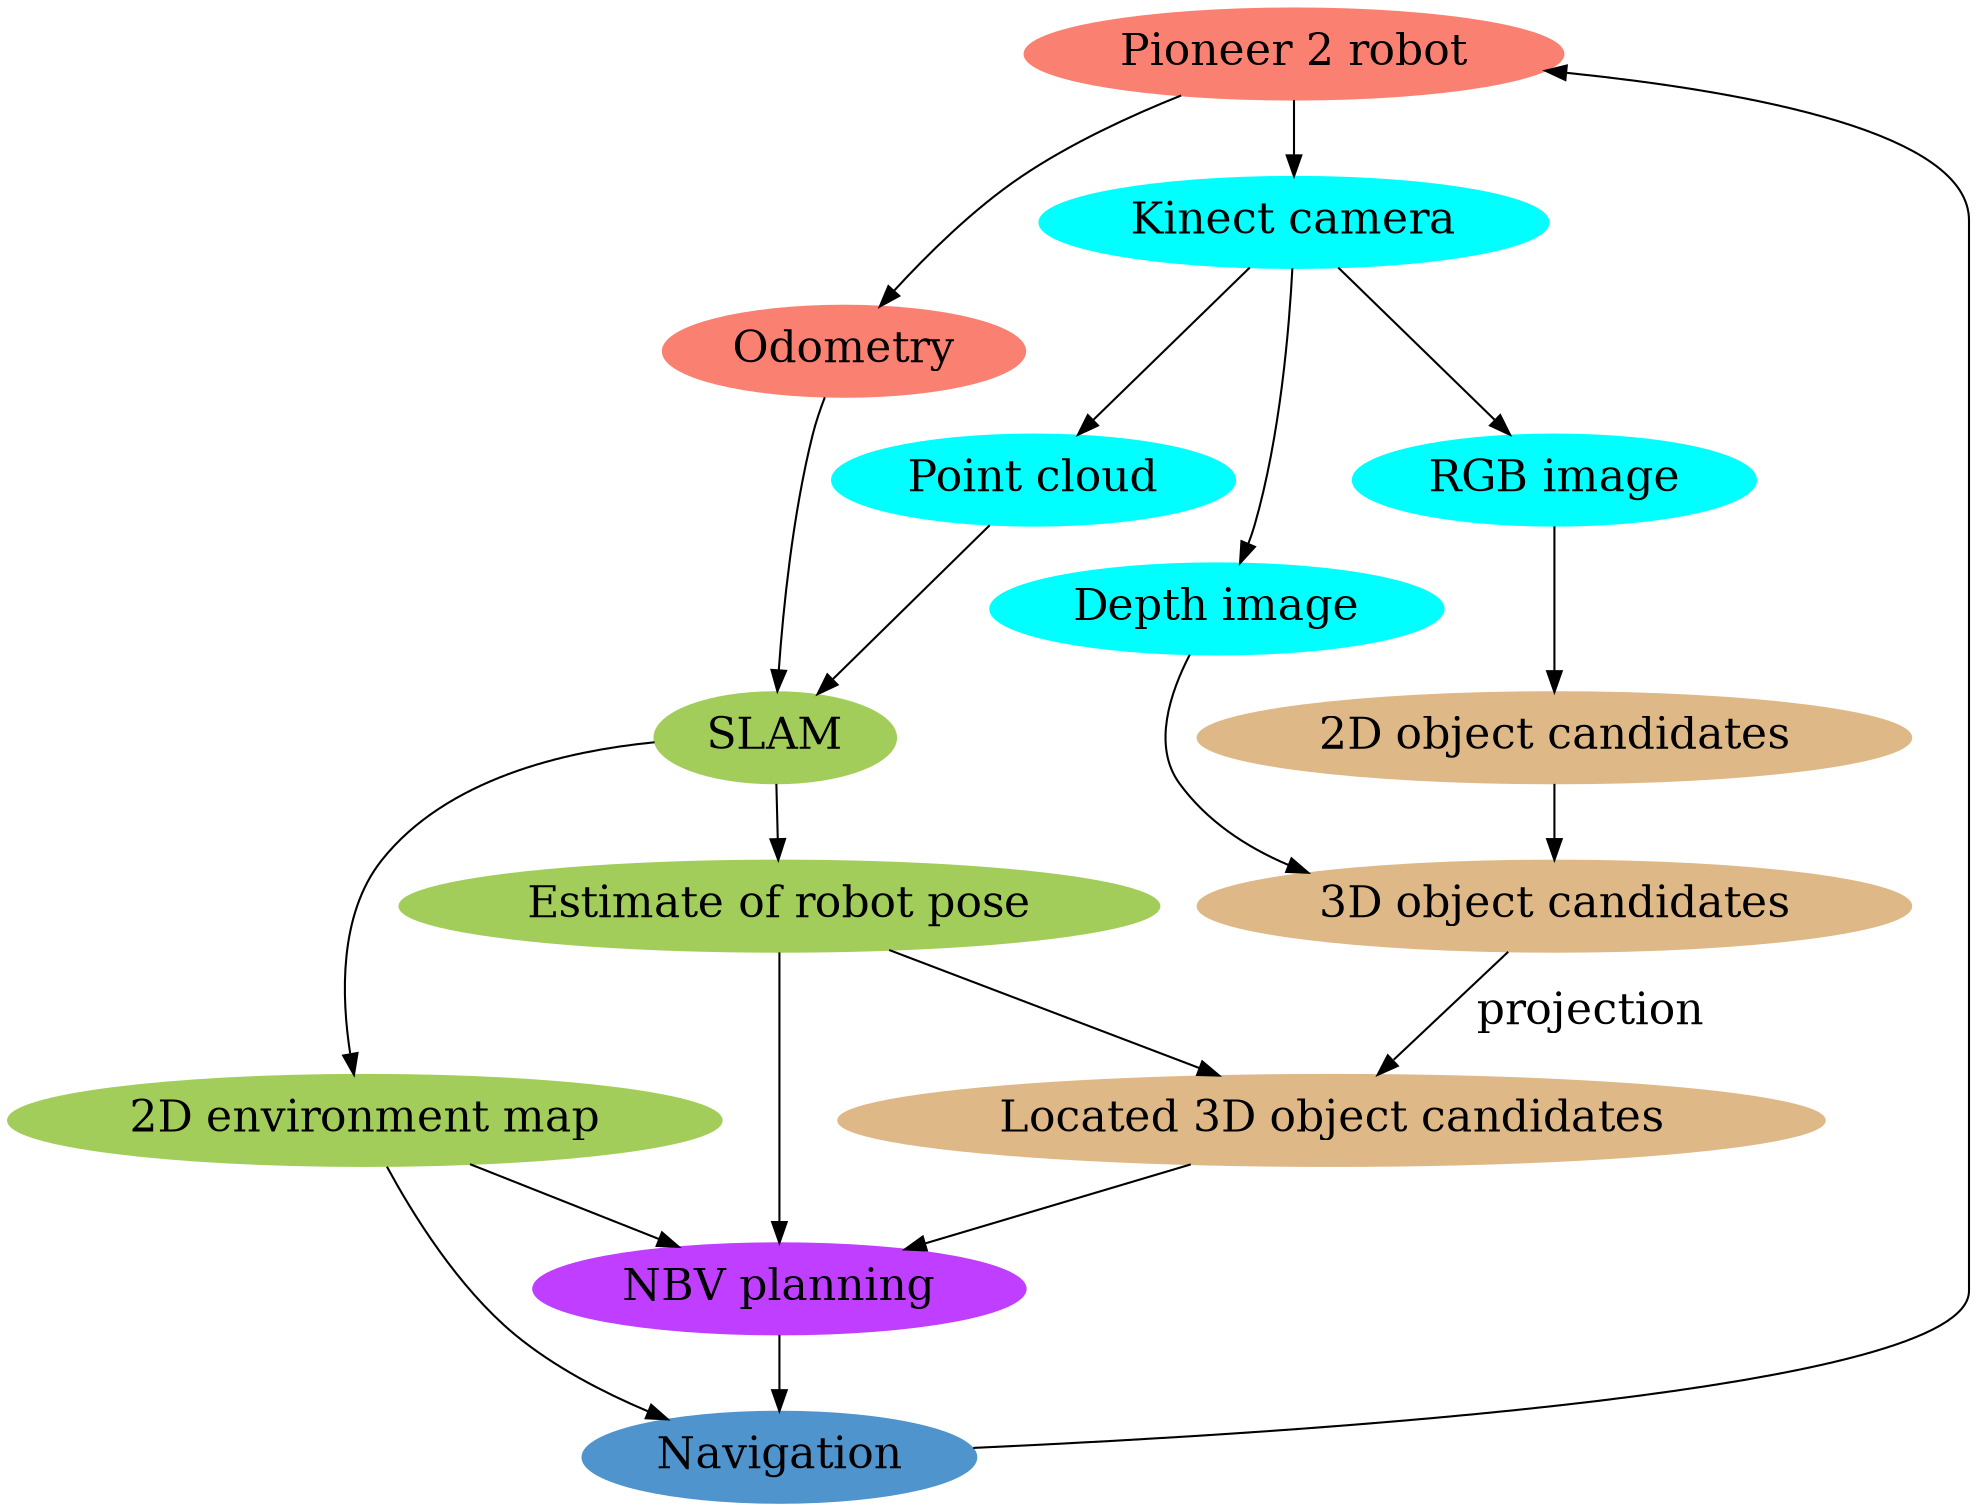 digraph G {
  graph [fontname = "Helvetica-Oblique", rankdir=UD];
  node [color = white, fontsize = 21, style = filled];
  edge [fontsize = 21]
  "Pioneer 2 robot" [color = salmon];
  "Kinect camera" [color = cyan];
	"Pioneer 2 robot" -> "Kinect camera";
	"Pioneer 2 robot" -> "Odometry";
	"Kinect camera" -> "RGB image";
	"RGB image" [color = cyan];
	"Kinect camera" [color = cyan];
	"Depth image" [color = cyan];
	"Kinect camera" -> "Depth image";
  "Odometry" [color = salmon];
	"Odometry" -> "SLAM";
	"Point cloud" [color = cyan];
	"Kinect camera" -> "Point cloud";
	"Point cloud" -> "SLAM"
	"3D object candidates" [color = burlywood];
	"Depth image" -> "3D object candidates";
	"2D object candidates" [color = burlywood];
	"RGB image" -> "2D object candidates";
	"SLAM" [color = darkolivegreen3];
	"2D environment map" [color = darkolivegreen3];
	"SLAM" -> "2D environment map";
	"Estimate of robot pose" [color = darkolivegreen3];
	"SLAM" -> "Estimate of robot pose";
	"2D object candidates" -> "3D object candidates";
	"Located 3D object candidates" [color = burlywood];
	"3D object candidates" -> "Located 3D object candidates" [label = " projection"];
	"Estimate of robot pose" -> "Located 3D object candidates";
	"NBV planning" [color = darkorchid1];
	"Located 3D object candidates" -> "NBV planning";
	"2D environment map" -> "NBV planning";
  "Navigation" [color = steelblue3];
	"NBV planning" -> "Navigation";
	"2D environment map" -> "Navigation";
	"Estimate of robot pose" -> "NBV planning";
	"Navigation" -> "Pioneer 2 robot";
}
